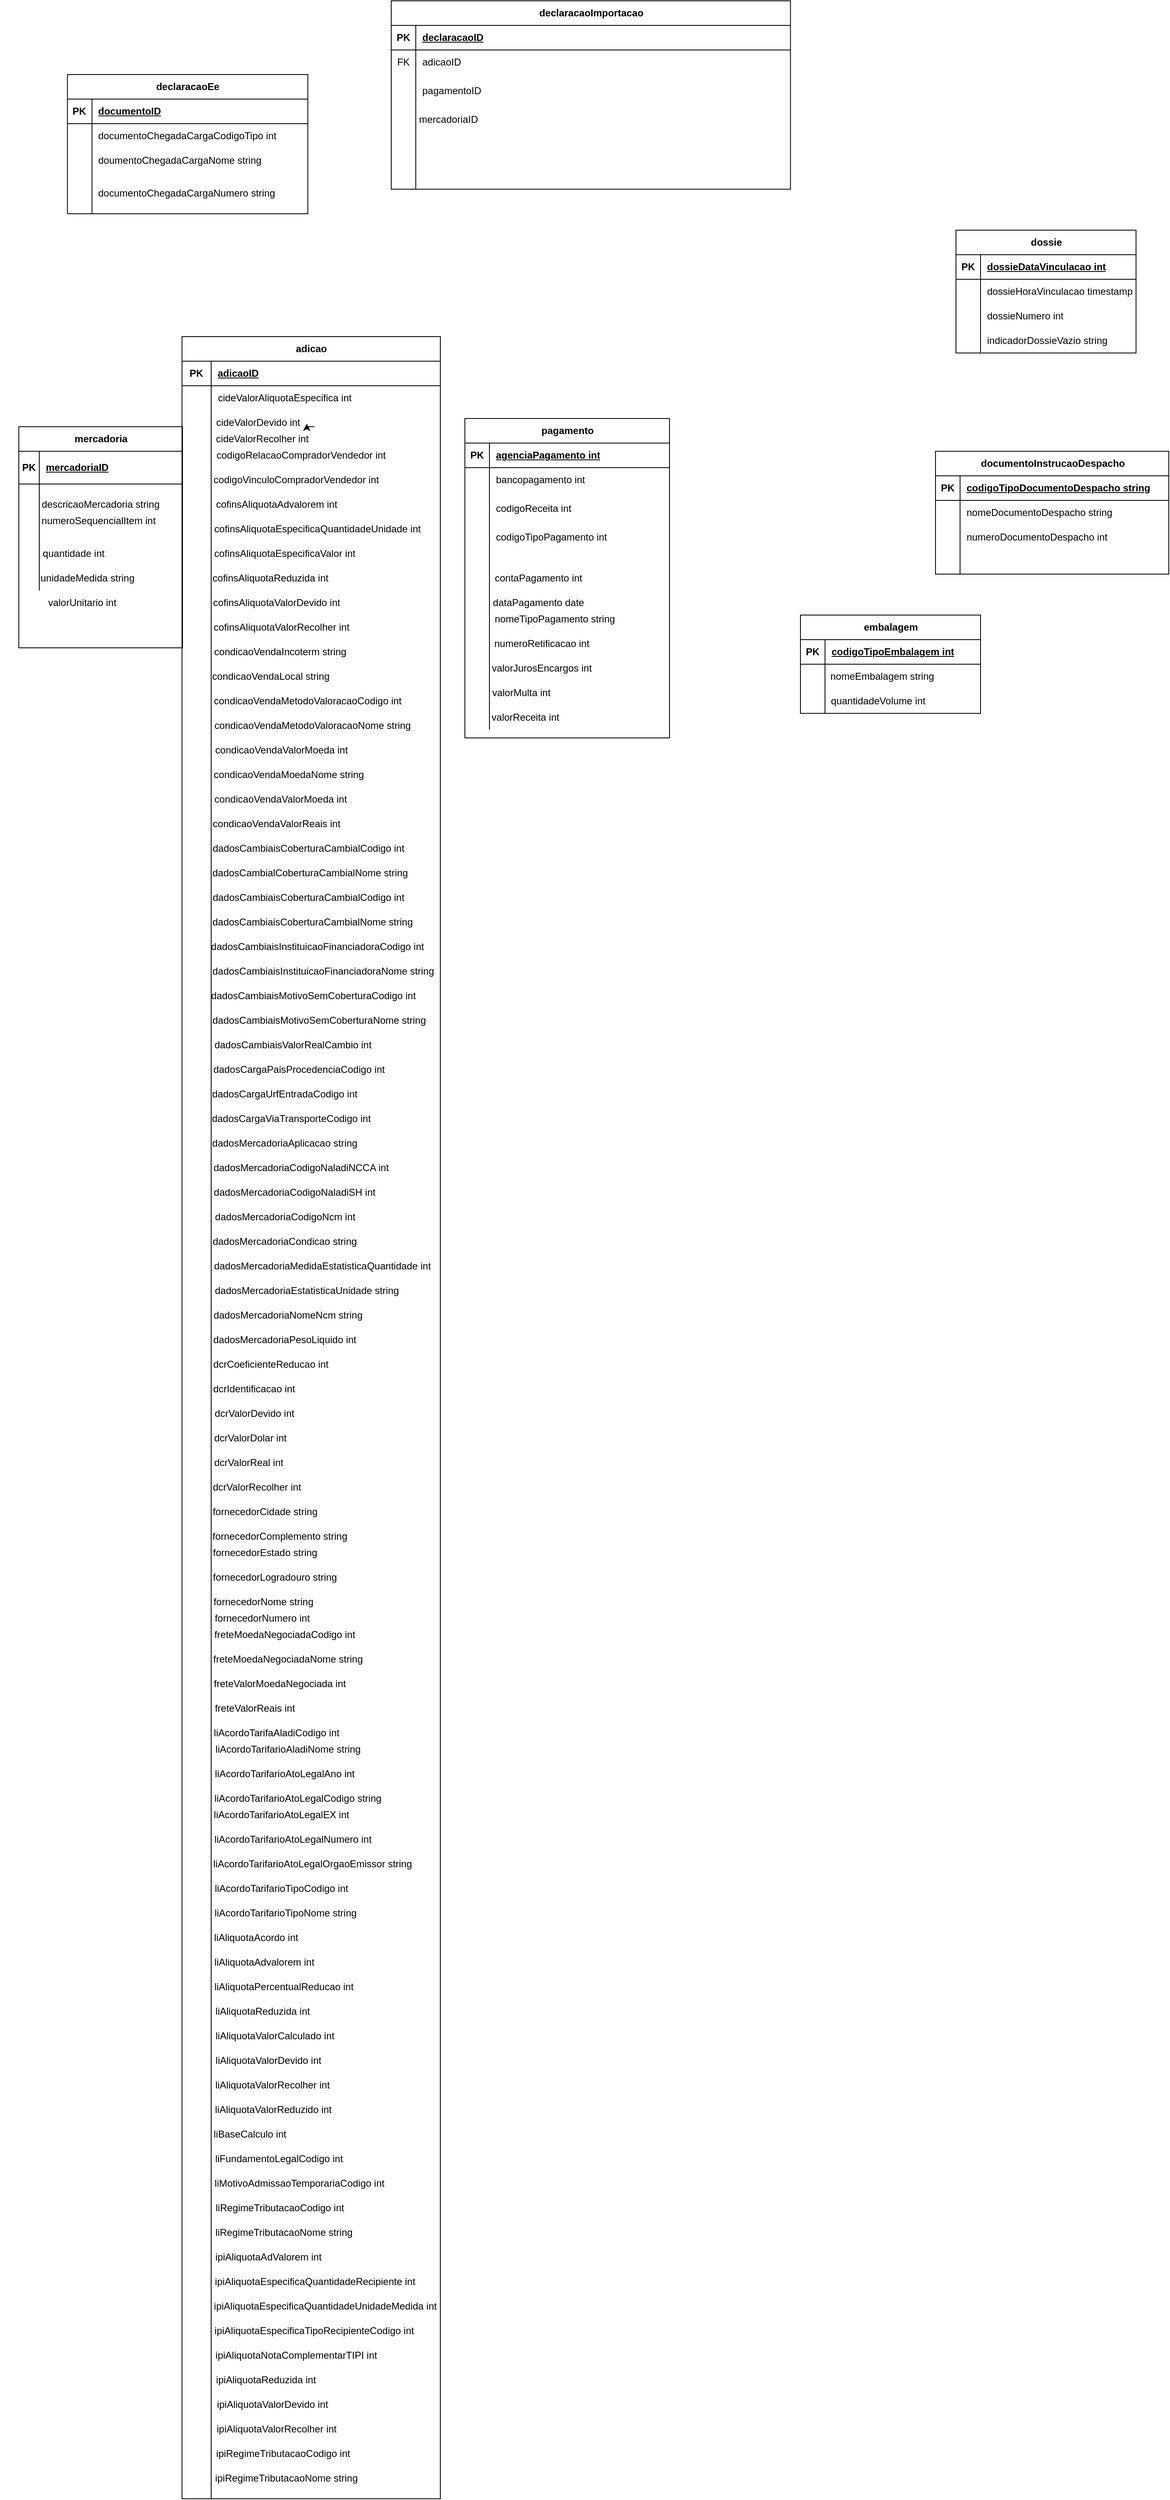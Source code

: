 <mxfile version="24.7.17">
  <diagram id="R2lEEEUBdFMjLlhIrx00" name="Page-1">
    <mxGraphModel dx="2238" dy="756" grid="1" gridSize="10" guides="1" tooltips="1" connect="1" arrows="1" fold="1" page="1" pageScale="1" pageWidth="850" pageHeight="1100" math="0" shadow="0" extFonts="Permanent Marker^https://fonts.googleapis.com/css?family=Permanent+Marker">
      <root>
        <mxCell id="0" />
        <mxCell id="1" parent="0" />
        <mxCell id="q46EPYSh3qJfM6tuBAru-1" value="mercadoria" style="shape=table;startSize=30;container=1;collapsible=1;childLayout=tableLayout;fixedRows=1;rowLines=0;fontStyle=1;align=center;resizeLast=1;html=1;" vertex="1" parent="1">
          <mxGeometry x="15" y="580" width="200" height="270" as="geometry" />
        </mxCell>
        <mxCell id="q46EPYSh3qJfM6tuBAru-2" value="" style="shape=tableRow;horizontal=0;startSize=0;swimlaneHead=0;swimlaneBody=0;fillColor=none;collapsible=0;dropTarget=0;points=[[0,0.5],[1,0.5]];portConstraint=eastwest;top=0;left=0;right=0;bottom=1;" vertex="1" parent="q46EPYSh3qJfM6tuBAru-1">
          <mxGeometry y="30" width="200" height="40" as="geometry" />
        </mxCell>
        <mxCell id="q46EPYSh3qJfM6tuBAru-3" value="PK" style="shape=partialRectangle;connectable=0;fillColor=none;top=0;left=0;bottom=0;right=0;fontStyle=1;overflow=hidden;whiteSpace=wrap;html=1;" vertex="1" parent="q46EPYSh3qJfM6tuBAru-2">
          <mxGeometry width="25" height="40" as="geometry">
            <mxRectangle width="25" height="40" as="alternateBounds" />
          </mxGeometry>
        </mxCell>
        <mxCell id="q46EPYSh3qJfM6tuBAru-4" value="mercadoriaID" style="shape=partialRectangle;connectable=0;fillColor=none;top=0;left=0;bottom=0;right=0;align=left;spacingLeft=6;fontStyle=5;overflow=hidden;whiteSpace=wrap;html=1;" vertex="1" parent="q46EPYSh3qJfM6tuBAru-2">
          <mxGeometry x="25" width="175" height="40" as="geometry">
            <mxRectangle width="175" height="40" as="alternateBounds" />
          </mxGeometry>
        </mxCell>
        <mxCell id="q46EPYSh3qJfM6tuBAru-5" value="" style="shape=tableRow;horizontal=0;startSize=0;swimlaneHead=0;swimlaneBody=0;fillColor=none;collapsible=0;dropTarget=0;points=[[0,0.5],[1,0.5]];portConstraint=eastwest;top=0;left=0;right=0;bottom=0;" vertex="1" parent="q46EPYSh3qJfM6tuBAru-1">
          <mxGeometry y="70" width="200" height="20" as="geometry" />
        </mxCell>
        <mxCell id="q46EPYSh3qJfM6tuBAru-6" value="" style="shape=partialRectangle;connectable=0;fillColor=none;top=0;left=0;bottom=0;right=0;editable=1;overflow=hidden;whiteSpace=wrap;html=1;" vertex="1" parent="q46EPYSh3qJfM6tuBAru-5">
          <mxGeometry width="25" height="20" as="geometry">
            <mxRectangle width="25" height="20" as="alternateBounds" />
          </mxGeometry>
        </mxCell>
        <mxCell id="q46EPYSh3qJfM6tuBAru-7" value="" style="shape=partialRectangle;connectable=0;fillColor=none;top=0;left=0;bottom=0;right=0;align=left;spacingLeft=6;overflow=hidden;whiteSpace=wrap;html=1;" vertex="1" parent="q46EPYSh3qJfM6tuBAru-5">
          <mxGeometry x="25" width="175" height="20" as="geometry">
            <mxRectangle width="175" height="20" as="alternateBounds" />
          </mxGeometry>
        </mxCell>
        <mxCell id="q46EPYSh3qJfM6tuBAru-8" value="" style="shape=tableRow;horizontal=0;startSize=0;swimlaneHead=0;swimlaneBody=0;fillColor=none;collapsible=0;dropTarget=0;points=[[0,0.5],[1,0.5]];portConstraint=eastwest;top=0;left=0;right=0;bottom=0;" vertex="1" parent="q46EPYSh3qJfM6tuBAru-1">
          <mxGeometry y="90" width="200" height="30" as="geometry" />
        </mxCell>
        <mxCell id="q46EPYSh3qJfM6tuBAru-9" value="" style="shape=partialRectangle;connectable=0;fillColor=none;top=0;left=0;bottom=0;right=0;editable=1;overflow=hidden;whiteSpace=wrap;html=1;" vertex="1" parent="q46EPYSh3qJfM6tuBAru-8">
          <mxGeometry width="25" height="30" as="geometry">
            <mxRectangle width="25" height="30" as="alternateBounds" />
          </mxGeometry>
        </mxCell>
        <mxCell id="q46EPYSh3qJfM6tuBAru-10" value="" style="shape=partialRectangle;connectable=0;fillColor=none;top=0;left=0;bottom=0;right=0;align=left;spacingLeft=6;overflow=hidden;whiteSpace=wrap;html=1;" vertex="1" parent="q46EPYSh3qJfM6tuBAru-8">
          <mxGeometry x="25" width="175" height="30" as="geometry">
            <mxRectangle width="175" height="30" as="alternateBounds" />
          </mxGeometry>
        </mxCell>
        <mxCell id="q46EPYSh3qJfM6tuBAru-11" value="" style="shape=tableRow;horizontal=0;startSize=0;swimlaneHead=0;swimlaneBody=0;fillColor=none;collapsible=0;dropTarget=0;points=[[0,0.5],[1,0.5]];portConstraint=eastwest;top=0;left=0;right=0;bottom=0;" vertex="1" parent="q46EPYSh3qJfM6tuBAru-1">
          <mxGeometry y="120" width="200" height="30" as="geometry" />
        </mxCell>
        <mxCell id="q46EPYSh3qJfM6tuBAru-12" value="" style="shape=partialRectangle;connectable=0;fillColor=none;top=0;left=0;bottom=0;right=0;editable=1;overflow=hidden;whiteSpace=wrap;html=1;" vertex="1" parent="q46EPYSh3qJfM6tuBAru-11">
          <mxGeometry width="25" height="30" as="geometry">
            <mxRectangle width="25" height="30" as="alternateBounds" />
          </mxGeometry>
        </mxCell>
        <mxCell id="q46EPYSh3qJfM6tuBAru-13" value="" style="shape=partialRectangle;connectable=0;fillColor=none;top=0;left=0;bottom=0;right=0;align=left;spacingLeft=6;overflow=hidden;whiteSpace=wrap;html=1;" vertex="1" parent="q46EPYSh3qJfM6tuBAru-11">
          <mxGeometry x="25" width="175" height="30" as="geometry">
            <mxRectangle width="175" height="30" as="alternateBounds" />
          </mxGeometry>
        </mxCell>
        <mxCell id="q46EPYSh3qJfM6tuBAru-40" value="adicao" style="shape=table;startSize=30;container=1;collapsible=1;childLayout=tableLayout;fixedRows=1;rowLines=0;fontStyle=1;align=center;resizeLast=1;html=1;" vertex="1" parent="1">
          <mxGeometry x="214.38" y="470" width="315.62" height="2640" as="geometry" />
        </mxCell>
        <mxCell id="q46EPYSh3qJfM6tuBAru-41" value="" style="shape=tableRow;horizontal=0;startSize=0;swimlaneHead=0;swimlaneBody=0;fillColor=none;collapsible=0;dropTarget=0;points=[[0,0.5],[1,0.5]];portConstraint=eastwest;top=0;left=0;right=0;bottom=1;" vertex="1" parent="q46EPYSh3qJfM6tuBAru-40">
          <mxGeometry y="30" width="315.62" height="30" as="geometry" />
        </mxCell>
        <mxCell id="q46EPYSh3qJfM6tuBAru-42" value="PK" style="shape=partialRectangle;connectable=0;fillColor=none;top=0;left=0;bottom=0;right=0;fontStyle=1;overflow=hidden;whiteSpace=wrap;html=1;" vertex="1" parent="q46EPYSh3qJfM6tuBAru-41">
          <mxGeometry width="35.62" height="30" as="geometry">
            <mxRectangle width="35.62" height="30" as="alternateBounds" />
          </mxGeometry>
        </mxCell>
        <mxCell id="q46EPYSh3qJfM6tuBAru-43" value="adicaoID" style="shape=partialRectangle;connectable=0;fillColor=none;top=0;left=0;bottom=0;right=0;align=left;spacingLeft=6;fontStyle=5;overflow=hidden;whiteSpace=wrap;html=1;" vertex="1" parent="q46EPYSh3qJfM6tuBAru-41">
          <mxGeometry x="35.62" width="280" height="30" as="geometry">
            <mxRectangle width="280" height="30" as="alternateBounds" />
          </mxGeometry>
        </mxCell>
        <mxCell id="q46EPYSh3qJfM6tuBAru-44" value="" style="shape=tableRow;horizontal=0;startSize=0;swimlaneHead=0;swimlaneBody=0;fillColor=none;collapsible=0;dropTarget=0;points=[[0,0.5],[1,0.5]];portConstraint=eastwest;top=0;left=0;right=0;bottom=0;" vertex="1" parent="q46EPYSh3qJfM6tuBAru-40">
          <mxGeometry y="60" width="315.62" height="730" as="geometry" />
        </mxCell>
        <mxCell id="q46EPYSh3qJfM6tuBAru-45" value="" style="shape=partialRectangle;connectable=0;fillColor=none;top=0;left=0;bottom=0;right=0;editable=1;overflow=hidden;whiteSpace=wrap;html=1;" vertex="1" parent="q46EPYSh3qJfM6tuBAru-44">
          <mxGeometry width="35.62" height="730" as="geometry">
            <mxRectangle width="35.62" height="730" as="alternateBounds" />
          </mxGeometry>
        </mxCell>
        <mxCell id="q46EPYSh3qJfM6tuBAru-46" value="" style="shape=partialRectangle;connectable=0;fillColor=none;top=0;left=0;bottom=0;right=0;align=left;spacingLeft=6;overflow=hidden;whiteSpace=wrap;html=1;" vertex="1" parent="q46EPYSh3qJfM6tuBAru-44">
          <mxGeometry x="35.62" width="280" height="730" as="geometry">
            <mxRectangle width="280" height="730" as="alternateBounds" />
          </mxGeometry>
        </mxCell>
        <mxCell id="q46EPYSh3qJfM6tuBAru-47" value="" style="shape=tableRow;horizontal=0;startSize=0;swimlaneHead=0;swimlaneBody=0;fillColor=none;collapsible=0;dropTarget=0;points=[[0,0.5],[1,0.5]];portConstraint=eastwest;top=0;left=0;right=0;bottom=0;" vertex="1" parent="q46EPYSh3qJfM6tuBAru-40">
          <mxGeometry y="790" width="315.62" height="790" as="geometry" />
        </mxCell>
        <mxCell id="q46EPYSh3qJfM6tuBAru-48" value="" style="shape=partialRectangle;connectable=0;fillColor=none;top=0;left=0;bottom=0;right=0;editable=1;overflow=hidden;whiteSpace=wrap;html=1;" vertex="1" parent="q46EPYSh3qJfM6tuBAru-47">
          <mxGeometry width="35.62" height="790" as="geometry">
            <mxRectangle width="35.62" height="790" as="alternateBounds" />
          </mxGeometry>
        </mxCell>
        <mxCell id="q46EPYSh3qJfM6tuBAru-49" value="&lt;span style=&quot;white-space: pre;&quot;&gt;&#x9;&lt;/span&gt;" style="shape=partialRectangle;connectable=0;fillColor=none;top=0;left=0;bottom=0;right=0;align=left;spacingLeft=6;overflow=hidden;whiteSpace=wrap;html=1;" vertex="1" parent="q46EPYSh3qJfM6tuBAru-47">
          <mxGeometry x="35.62" width="280" height="790" as="geometry">
            <mxRectangle width="280" height="790" as="alternateBounds" />
          </mxGeometry>
        </mxCell>
        <mxCell id="q46EPYSh3qJfM6tuBAru-50" value="" style="shape=tableRow;horizontal=0;startSize=0;swimlaneHead=0;swimlaneBody=0;fillColor=none;collapsible=0;dropTarget=0;points=[[0,0.5],[1,0.5]];portConstraint=eastwest;top=0;left=0;right=0;bottom=0;" vertex="1" parent="q46EPYSh3qJfM6tuBAru-40">
          <mxGeometry y="1580" width="315.62" height="1060" as="geometry" />
        </mxCell>
        <mxCell id="q46EPYSh3qJfM6tuBAru-51" value="" style="shape=partialRectangle;connectable=0;fillColor=none;top=0;left=0;bottom=0;right=0;editable=1;overflow=hidden;whiteSpace=wrap;html=1;" vertex="1" parent="q46EPYSh3qJfM6tuBAru-50">
          <mxGeometry width="35.62" height="1060" as="geometry">
            <mxRectangle width="35.62" height="1060" as="alternateBounds" />
          </mxGeometry>
        </mxCell>
        <mxCell id="q46EPYSh3qJfM6tuBAru-52" value="" style="shape=partialRectangle;connectable=0;fillColor=none;top=0;left=0;bottom=0;right=0;align=left;spacingLeft=6;overflow=hidden;whiteSpace=wrap;html=1;" vertex="1" parent="q46EPYSh3qJfM6tuBAru-50">
          <mxGeometry x="35.62" width="280" height="1060" as="geometry">
            <mxRectangle width="280" height="1060" as="alternateBounds" />
          </mxGeometry>
        </mxCell>
        <mxCell id="q46EPYSh3qJfM6tuBAru-53" value="documentoInstrucaoDespacho" style="shape=table;startSize=30;container=1;collapsible=1;childLayout=tableLayout;fixedRows=1;rowLines=0;fontStyle=1;align=center;resizeLast=1;html=1;" vertex="1" parent="1">
          <mxGeometry x="1135" y="610" width="285" height="150" as="geometry" />
        </mxCell>
        <mxCell id="q46EPYSh3qJfM6tuBAru-54" value="" style="shape=tableRow;horizontal=0;startSize=0;swimlaneHead=0;swimlaneBody=0;fillColor=none;collapsible=0;dropTarget=0;points=[[0,0.5],[1,0.5]];portConstraint=eastwest;top=0;left=0;right=0;bottom=1;" vertex="1" parent="q46EPYSh3qJfM6tuBAru-53">
          <mxGeometry y="30" width="285" height="30" as="geometry" />
        </mxCell>
        <mxCell id="q46EPYSh3qJfM6tuBAru-55" value="PK" style="shape=partialRectangle;connectable=0;fillColor=none;top=0;left=0;bottom=0;right=0;fontStyle=1;overflow=hidden;whiteSpace=wrap;html=1;" vertex="1" parent="q46EPYSh3qJfM6tuBAru-54">
          <mxGeometry width="30" height="30" as="geometry">
            <mxRectangle width="30" height="30" as="alternateBounds" />
          </mxGeometry>
        </mxCell>
        <mxCell id="q46EPYSh3qJfM6tuBAru-56" value="codigoTipoDocumentoDespacho string" style="shape=partialRectangle;connectable=0;fillColor=none;top=0;left=0;bottom=0;right=0;align=left;spacingLeft=6;fontStyle=5;overflow=hidden;whiteSpace=wrap;html=1;" vertex="1" parent="q46EPYSh3qJfM6tuBAru-54">
          <mxGeometry x="30" width="255" height="30" as="geometry">
            <mxRectangle width="255" height="30" as="alternateBounds" />
          </mxGeometry>
        </mxCell>
        <mxCell id="q46EPYSh3qJfM6tuBAru-57" value="" style="shape=tableRow;horizontal=0;startSize=0;swimlaneHead=0;swimlaneBody=0;fillColor=none;collapsible=0;dropTarget=0;points=[[0,0.5],[1,0.5]];portConstraint=eastwest;top=0;left=0;right=0;bottom=0;" vertex="1" parent="q46EPYSh3qJfM6tuBAru-53">
          <mxGeometry y="60" width="285" height="30" as="geometry" />
        </mxCell>
        <mxCell id="q46EPYSh3qJfM6tuBAru-58" value="" style="shape=partialRectangle;connectable=0;fillColor=none;top=0;left=0;bottom=0;right=0;editable=1;overflow=hidden;whiteSpace=wrap;html=1;" vertex="1" parent="q46EPYSh3qJfM6tuBAru-57">
          <mxGeometry width="30" height="30" as="geometry">
            <mxRectangle width="30" height="30" as="alternateBounds" />
          </mxGeometry>
        </mxCell>
        <mxCell id="q46EPYSh3qJfM6tuBAru-59" value="nomeDocumentoDespacho string" style="shape=partialRectangle;connectable=0;fillColor=none;top=0;left=0;bottom=0;right=0;align=left;spacingLeft=6;overflow=hidden;whiteSpace=wrap;html=1;" vertex="1" parent="q46EPYSh3qJfM6tuBAru-57">
          <mxGeometry x="30" width="255" height="30" as="geometry">
            <mxRectangle width="255" height="30" as="alternateBounds" />
          </mxGeometry>
        </mxCell>
        <mxCell id="q46EPYSh3qJfM6tuBAru-60" value="" style="shape=tableRow;horizontal=0;startSize=0;swimlaneHead=0;swimlaneBody=0;fillColor=none;collapsible=0;dropTarget=0;points=[[0,0.5],[1,0.5]];portConstraint=eastwest;top=0;left=0;right=0;bottom=0;" vertex="1" parent="q46EPYSh3qJfM6tuBAru-53">
          <mxGeometry y="90" width="285" height="30" as="geometry" />
        </mxCell>
        <mxCell id="q46EPYSh3qJfM6tuBAru-61" value="" style="shape=partialRectangle;connectable=0;fillColor=none;top=0;left=0;bottom=0;right=0;editable=1;overflow=hidden;whiteSpace=wrap;html=1;" vertex="1" parent="q46EPYSh3qJfM6tuBAru-60">
          <mxGeometry width="30" height="30" as="geometry">
            <mxRectangle width="30" height="30" as="alternateBounds" />
          </mxGeometry>
        </mxCell>
        <mxCell id="q46EPYSh3qJfM6tuBAru-62" value="numeroDocumentoDespacho int" style="shape=partialRectangle;connectable=0;fillColor=none;top=0;left=0;bottom=0;right=0;align=left;spacingLeft=6;overflow=hidden;whiteSpace=wrap;html=1;" vertex="1" parent="q46EPYSh3qJfM6tuBAru-60">
          <mxGeometry x="30" width="255" height="30" as="geometry">
            <mxRectangle width="255" height="30" as="alternateBounds" />
          </mxGeometry>
        </mxCell>
        <mxCell id="q46EPYSh3qJfM6tuBAru-63" value="" style="shape=tableRow;horizontal=0;startSize=0;swimlaneHead=0;swimlaneBody=0;fillColor=none;collapsible=0;dropTarget=0;points=[[0,0.5],[1,0.5]];portConstraint=eastwest;top=0;left=0;right=0;bottom=0;" vertex="1" parent="q46EPYSh3qJfM6tuBAru-53">
          <mxGeometry y="120" width="285" height="30" as="geometry" />
        </mxCell>
        <mxCell id="q46EPYSh3qJfM6tuBAru-64" value="" style="shape=partialRectangle;connectable=0;fillColor=none;top=0;left=0;bottom=0;right=0;editable=1;overflow=hidden;whiteSpace=wrap;html=1;" vertex="1" parent="q46EPYSh3qJfM6tuBAru-63">
          <mxGeometry width="30" height="30" as="geometry">
            <mxRectangle width="30" height="30" as="alternateBounds" />
          </mxGeometry>
        </mxCell>
        <mxCell id="q46EPYSh3qJfM6tuBAru-65" value="" style="shape=partialRectangle;connectable=0;fillColor=none;top=0;left=0;bottom=0;right=0;align=left;spacingLeft=6;overflow=hidden;whiteSpace=wrap;html=1;" vertex="1" parent="q46EPYSh3qJfM6tuBAru-63">
          <mxGeometry x="30" width="255" height="30" as="geometry">
            <mxRectangle width="255" height="30" as="alternateBounds" />
          </mxGeometry>
        </mxCell>
        <mxCell id="q46EPYSh3qJfM6tuBAru-66" value="pagamento" style="shape=table;startSize=30;container=1;collapsible=1;childLayout=tableLayout;fixedRows=1;rowLines=0;fontStyle=1;align=center;resizeLast=1;html=1;" vertex="1" parent="1">
          <mxGeometry x="560" y="570" width="250" height="390" as="geometry" />
        </mxCell>
        <mxCell id="q46EPYSh3qJfM6tuBAru-67" value="" style="shape=tableRow;horizontal=0;startSize=0;swimlaneHead=0;swimlaneBody=0;fillColor=none;collapsible=0;dropTarget=0;points=[[0,0.5],[1,0.5]];portConstraint=eastwest;top=0;left=0;right=0;bottom=1;" vertex="1" parent="q46EPYSh3qJfM6tuBAru-66">
          <mxGeometry y="30" width="250" height="30" as="geometry" />
        </mxCell>
        <mxCell id="q46EPYSh3qJfM6tuBAru-68" value="PK" style="shape=partialRectangle;connectable=0;fillColor=none;top=0;left=0;bottom=0;right=0;fontStyle=1;overflow=hidden;whiteSpace=wrap;html=1;" vertex="1" parent="q46EPYSh3qJfM6tuBAru-67">
          <mxGeometry width="30" height="30" as="geometry">
            <mxRectangle width="30" height="30" as="alternateBounds" />
          </mxGeometry>
        </mxCell>
        <mxCell id="q46EPYSh3qJfM6tuBAru-69" value="agenciaPagamento int" style="shape=partialRectangle;connectable=0;fillColor=none;top=0;left=0;bottom=0;right=0;align=left;spacingLeft=6;fontStyle=5;overflow=hidden;whiteSpace=wrap;html=1;" vertex="1" parent="q46EPYSh3qJfM6tuBAru-67">
          <mxGeometry x="30" width="220" height="30" as="geometry">
            <mxRectangle width="220" height="30" as="alternateBounds" />
          </mxGeometry>
        </mxCell>
        <mxCell id="q46EPYSh3qJfM6tuBAru-70" value="" style="shape=tableRow;horizontal=0;startSize=0;swimlaneHead=0;swimlaneBody=0;fillColor=none;collapsible=0;dropTarget=0;points=[[0,0.5],[1,0.5]];portConstraint=eastwest;top=0;left=0;right=0;bottom=0;" vertex="1" parent="q46EPYSh3qJfM6tuBAru-66">
          <mxGeometry y="60" width="250" height="30" as="geometry" />
        </mxCell>
        <mxCell id="q46EPYSh3qJfM6tuBAru-71" value="" style="shape=partialRectangle;connectable=0;fillColor=none;top=0;left=0;bottom=0;right=0;editable=1;overflow=hidden;whiteSpace=wrap;html=1;" vertex="1" parent="q46EPYSh3qJfM6tuBAru-70">
          <mxGeometry width="30" height="30" as="geometry">
            <mxRectangle width="30" height="30" as="alternateBounds" />
          </mxGeometry>
        </mxCell>
        <mxCell id="q46EPYSh3qJfM6tuBAru-72" value="bancopagamento int" style="shape=partialRectangle;connectable=0;fillColor=none;top=0;left=0;bottom=0;right=0;align=left;spacingLeft=6;overflow=hidden;whiteSpace=wrap;html=1;" vertex="1" parent="q46EPYSh3qJfM6tuBAru-70">
          <mxGeometry x="30" width="220" height="30" as="geometry">
            <mxRectangle width="220" height="30" as="alternateBounds" />
          </mxGeometry>
        </mxCell>
        <mxCell id="q46EPYSh3qJfM6tuBAru-73" value="" style="shape=tableRow;horizontal=0;startSize=0;swimlaneHead=0;swimlaneBody=0;fillColor=none;collapsible=0;dropTarget=0;points=[[0,0.5],[1,0.5]];portConstraint=eastwest;top=0;left=0;right=0;bottom=0;" vertex="1" parent="q46EPYSh3qJfM6tuBAru-66">
          <mxGeometry y="90" width="250" height="40" as="geometry" />
        </mxCell>
        <mxCell id="q46EPYSh3qJfM6tuBAru-74" value="" style="shape=partialRectangle;connectable=0;fillColor=none;top=0;left=0;bottom=0;right=0;editable=1;overflow=hidden;whiteSpace=wrap;html=1;" vertex="1" parent="q46EPYSh3qJfM6tuBAru-73">
          <mxGeometry width="30" height="40" as="geometry">
            <mxRectangle width="30" height="40" as="alternateBounds" />
          </mxGeometry>
        </mxCell>
        <mxCell id="q46EPYSh3qJfM6tuBAru-75" value="codigoReceita int" style="shape=partialRectangle;connectable=0;fillColor=none;top=0;left=0;bottom=0;right=0;align=left;spacingLeft=6;overflow=hidden;whiteSpace=wrap;html=1;" vertex="1" parent="q46EPYSh3qJfM6tuBAru-73">
          <mxGeometry x="30" width="220" height="40" as="geometry">
            <mxRectangle width="220" height="40" as="alternateBounds" />
          </mxGeometry>
        </mxCell>
        <mxCell id="q46EPYSh3qJfM6tuBAru-76" value="" style="shape=tableRow;horizontal=0;startSize=0;swimlaneHead=0;swimlaneBody=0;fillColor=none;collapsible=0;dropTarget=0;points=[[0,0.5],[1,0.5]];portConstraint=eastwest;top=0;left=0;right=0;bottom=0;" vertex="1" parent="q46EPYSh3qJfM6tuBAru-66">
          <mxGeometry y="130" width="250" height="30" as="geometry" />
        </mxCell>
        <mxCell id="q46EPYSh3qJfM6tuBAru-77" value="" style="shape=partialRectangle;connectable=0;fillColor=none;top=0;left=0;bottom=0;right=0;editable=1;overflow=hidden;whiteSpace=wrap;html=1;" vertex="1" parent="q46EPYSh3qJfM6tuBAru-76">
          <mxGeometry width="30" height="30" as="geometry">
            <mxRectangle width="30" height="30" as="alternateBounds" />
          </mxGeometry>
        </mxCell>
        <mxCell id="q46EPYSh3qJfM6tuBAru-78" value="codigoTipoPagamento int" style="shape=partialRectangle;connectable=0;fillColor=none;top=0;left=0;bottom=0;right=0;align=left;spacingLeft=6;overflow=hidden;whiteSpace=wrap;html=1;" vertex="1" parent="q46EPYSh3qJfM6tuBAru-76">
          <mxGeometry x="30" width="220" height="30" as="geometry">
            <mxRectangle width="220" height="30" as="alternateBounds" />
          </mxGeometry>
        </mxCell>
        <mxCell id="q46EPYSh3qJfM6tuBAru-105" value="declaracaoImportacao" style="shape=table;startSize=30;container=1;collapsible=1;childLayout=tableLayout;fixedRows=1;rowLines=0;fontStyle=1;align=center;resizeLast=1;html=1;" vertex="1" parent="1">
          <mxGeometry x="470" y="60" width="487.81" height="230" as="geometry" />
        </mxCell>
        <mxCell id="q46EPYSh3qJfM6tuBAru-106" value="" style="shape=tableRow;horizontal=0;startSize=0;swimlaneHead=0;swimlaneBody=0;fillColor=none;collapsible=0;dropTarget=0;points=[[0,0.5],[1,0.5]];portConstraint=eastwest;top=0;left=0;right=0;bottom=1;" vertex="1" parent="q46EPYSh3qJfM6tuBAru-105">
          <mxGeometry y="30" width="487.81" height="30" as="geometry" />
        </mxCell>
        <mxCell id="q46EPYSh3qJfM6tuBAru-107" value="PK" style="shape=partialRectangle;connectable=0;fillColor=none;top=0;left=0;bottom=0;right=0;fontStyle=1;overflow=hidden;whiteSpace=wrap;html=1;" vertex="1" parent="q46EPYSh3qJfM6tuBAru-106">
          <mxGeometry width="30" height="30" as="geometry">
            <mxRectangle width="30" height="30" as="alternateBounds" />
          </mxGeometry>
        </mxCell>
        <mxCell id="q46EPYSh3qJfM6tuBAru-108" value="declaracaoID" style="shape=partialRectangle;connectable=0;fillColor=none;top=0;left=0;bottom=0;right=0;align=left;spacingLeft=6;fontStyle=5;overflow=hidden;whiteSpace=wrap;html=1;" vertex="1" parent="q46EPYSh3qJfM6tuBAru-106">
          <mxGeometry x="30" width="457.81" height="30" as="geometry">
            <mxRectangle width="457.81" height="30" as="alternateBounds" />
          </mxGeometry>
        </mxCell>
        <mxCell id="q46EPYSh3qJfM6tuBAru-109" value="" style="shape=tableRow;horizontal=0;startSize=0;swimlaneHead=0;swimlaneBody=0;fillColor=none;collapsible=0;dropTarget=0;points=[[0,0.5],[1,0.5]];portConstraint=eastwest;top=0;left=0;right=0;bottom=0;" vertex="1" parent="q46EPYSh3qJfM6tuBAru-105">
          <mxGeometry y="60" width="487.81" height="30" as="geometry" />
        </mxCell>
        <mxCell id="q46EPYSh3qJfM6tuBAru-110" value="FK" style="shape=partialRectangle;connectable=0;fillColor=none;top=0;left=0;bottom=0;right=0;editable=1;overflow=hidden;whiteSpace=wrap;html=1;" vertex="1" parent="q46EPYSh3qJfM6tuBAru-109">
          <mxGeometry width="30" height="30" as="geometry">
            <mxRectangle width="30" height="30" as="alternateBounds" />
          </mxGeometry>
        </mxCell>
        <mxCell id="q46EPYSh3qJfM6tuBAru-111" value="adicaoID" style="shape=partialRectangle;connectable=0;fillColor=none;top=0;left=0;bottom=0;right=0;align=left;spacingLeft=6;overflow=hidden;whiteSpace=wrap;html=1;" vertex="1" parent="q46EPYSh3qJfM6tuBAru-109">
          <mxGeometry x="30" width="457.81" height="30" as="geometry">
            <mxRectangle width="457.81" height="30" as="alternateBounds" />
          </mxGeometry>
        </mxCell>
        <mxCell id="q46EPYSh3qJfM6tuBAru-112" value="" style="shape=tableRow;horizontal=0;startSize=0;swimlaneHead=0;swimlaneBody=0;fillColor=none;collapsible=0;dropTarget=0;points=[[0,0.5],[1,0.5]];portConstraint=eastwest;top=0;left=0;right=0;bottom=0;" vertex="1" parent="q46EPYSh3qJfM6tuBAru-105">
          <mxGeometry y="90" width="487.81" height="40" as="geometry" />
        </mxCell>
        <mxCell id="q46EPYSh3qJfM6tuBAru-113" value="" style="shape=partialRectangle;connectable=0;fillColor=none;top=0;left=0;bottom=0;right=0;editable=1;overflow=hidden;whiteSpace=wrap;html=1;" vertex="1" parent="q46EPYSh3qJfM6tuBAru-112">
          <mxGeometry width="30" height="40" as="geometry">
            <mxRectangle width="30" height="40" as="alternateBounds" />
          </mxGeometry>
        </mxCell>
        <mxCell id="q46EPYSh3qJfM6tuBAru-114" value="pagamentoID" style="shape=partialRectangle;connectable=0;fillColor=none;top=0;left=0;bottom=0;right=0;align=left;spacingLeft=6;overflow=hidden;whiteSpace=wrap;html=1;" vertex="1" parent="q46EPYSh3qJfM6tuBAru-112">
          <mxGeometry x="30" width="457.81" height="40" as="geometry">
            <mxRectangle width="457.81" height="40" as="alternateBounds" />
          </mxGeometry>
        </mxCell>
        <mxCell id="q46EPYSh3qJfM6tuBAru-115" value="" style="shape=tableRow;horizontal=0;startSize=0;swimlaneHead=0;swimlaneBody=0;fillColor=none;collapsible=0;dropTarget=0;points=[[0,0.5],[1,0.5]];portConstraint=eastwest;top=0;left=0;right=0;bottom=0;" vertex="1" parent="q46EPYSh3qJfM6tuBAru-105">
          <mxGeometry y="130" width="487.81" height="100" as="geometry" />
        </mxCell>
        <mxCell id="q46EPYSh3qJfM6tuBAru-116" value="" style="shape=partialRectangle;connectable=0;fillColor=none;top=0;left=0;bottom=0;right=0;editable=1;overflow=hidden;whiteSpace=wrap;html=1;" vertex="1" parent="q46EPYSh3qJfM6tuBAru-115">
          <mxGeometry width="30" height="100" as="geometry">
            <mxRectangle width="30" height="100" as="alternateBounds" />
          </mxGeometry>
        </mxCell>
        <mxCell id="q46EPYSh3qJfM6tuBAru-117" value="" style="shape=partialRectangle;connectable=0;fillColor=none;top=0;left=0;bottom=0;right=0;align=left;spacingLeft=6;overflow=hidden;whiteSpace=wrap;html=1;" vertex="1" parent="q46EPYSh3qJfM6tuBAru-115">
          <mxGeometry x="30" width="457.81" height="100" as="geometry">
            <mxRectangle width="457.81" height="100" as="alternateBounds" />
          </mxGeometry>
        </mxCell>
        <mxCell id="q46EPYSh3qJfM6tuBAru-122" value="dossie" style="shape=table;startSize=30;container=1;collapsible=1;childLayout=tableLayout;fixedRows=1;rowLines=0;fontStyle=1;align=center;resizeLast=1;html=1;" vertex="1" parent="1">
          <mxGeometry x="1160" y="340" width="220" height="150" as="geometry" />
        </mxCell>
        <mxCell id="q46EPYSh3qJfM6tuBAru-123" value="" style="shape=tableRow;horizontal=0;startSize=0;swimlaneHead=0;swimlaneBody=0;fillColor=none;collapsible=0;dropTarget=0;points=[[0,0.5],[1,0.5]];portConstraint=eastwest;top=0;left=0;right=0;bottom=1;" vertex="1" parent="q46EPYSh3qJfM6tuBAru-122">
          <mxGeometry y="30" width="220" height="30" as="geometry" />
        </mxCell>
        <mxCell id="q46EPYSh3qJfM6tuBAru-124" value="PK" style="shape=partialRectangle;connectable=0;fillColor=none;top=0;left=0;bottom=0;right=0;fontStyle=1;overflow=hidden;whiteSpace=wrap;html=1;" vertex="1" parent="q46EPYSh3qJfM6tuBAru-123">
          <mxGeometry width="30" height="30" as="geometry">
            <mxRectangle width="30" height="30" as="alternateBounds" />
          </mxGeometry>
        </mxCell>
        <mxCell id="q46EPYSh3qJfM6tuBAru-125" value="dossieDataVinculacao int" style="shape=partialRectangle;connectable=0;fillColor=none;top=0;left=0;bottom=0;right=0;align=left;spacingLeft=6;fontStyle=5;overflow=hidden;whiteSpace=wrap;html=1;" vertex="1" parent="q46EPYSh3qJfM6tuBAru-123">
          <mxGeometry x="30" width="190" height="30" as="geometry">
            <mxRectangle width="190" height="30" as="alternateBounds" />
          </mxGeometry>
        </mxCell>
        <mxCell id="q46EPYSh3qJfM6tuBAru-126" value="" style="shape=tableRow;horizontal=0;startSize=0;swimlaneHead=0;swimlaneBody=0;fillColor=none;collapsible=0;dropTarget=0;points=[[0,0.5],[1,0.5]];portConstraint=eastwest;top=0;left=0;right=0;bottom=0;" vertex="1" parent="q46EPYSh3qJfM6tuBAru-122">
          <mxGeometry y="60" width="220" height="30" as="geometry" />
        </mxCell>
        <mxCell id="q46EPYSh3qJfM6tuBAru-127" value="" style="shape=partialRectangle;connectable=0;fillColor=none;top=0;left=0;bottom=0;right=0;editable=1;overflow=hidden;whiteSpace=wrap;html=1;" vertex="1" parent="q46EPYSh3qJfM6tuBAru-126">
          <mxGeometry width="30" height="30" as="geometry">
            <mxRectangle width="30" height="30" as="alternateBounds" />
          </mxGeometry>
        </mxCell>
        <mxCell id="q46EPYSh3qJfM6tuBAru-128" value="dossieHoraVinculacao timestamp" style="shape=partialRectangle;connectable=0;fillColor=none;top=0;left=0;bottom=0;right=0;align=left;spacingLeft=6;overflow=hidden;whiteSpace=wrap;html=1;" vertex="1" parent="q46EPYSh3qJfM6tuBAru-126">
          <mxGeometry x="30" width="190" height="30" as="geometry">
            <mxRectangle width="190" height="30" as="alternateBounds" />
          </mxGeometry>
        </mxCell>
        <mxCell id="q46EPYSh3qJfM6tuBAru-129" value="" style="shape=tableRow;horizontal=0;startSize=0;swimlaneHead=0;swimlaneBody=0;fillColor=none;collapsible=0;dropTarget=0;points=[[0,0.5],[1,0.5]];portConstraint=eastwest;top=0;left=0;right=0;bottom=0;" vertex="1" parent="q46EPYSh3qJfM6tuBAru-122">
          <mxGeometry y="90" width="220" height="30" as="geometry" />
        </mxCell>
        <mxCell id="q46EPYSh3qJfM6tuBAru-130" value="" style="shape=partialRectangle;connectable=0;fillColor=none;top=0;left=0;bottom=0;right=0;editable=1;overflow=hidden;whiteSpace=wrap;html=1;" vertex="1" parent="q46EPYSh3qJfM6tuBAru-129">
          <mxGeometry width="30" height="30" as="geometry">
            <mxRectangle width="30" height="30" as="alternateBounds" />
          </mxGeometry>
        </mxCell>
        <mxCell id="q46EPYSh3qJfM6tuBAru-131" value="dossieNumero int" style="shape=partialRectangle;connectable=0;fillColor=none;top=0;left=0;bottom=0;right=0;align=left;spacingLeft=6;overflow=hidden;whiteSpace=wrap;html=1;" vertex="1" parent="q46EPYSh3qJfM6tuBAru-129">
          <mxGeometry x="30" width="190" height="30" as="geometry">
            <mxRectangle width="190" height="30" as="alternateBounds" />
          </mxGeometry>
        </mxCell>
        <mxCell id="q46EPYSh3qJfM6tuBAru-132" value="" style="shape=tableRow;horizontal=0;startSize=0;swimlaneHead=0;swimlaneBody=0;fillColor=none;collapsible=0;dropTarget=0;points=[[0,0.5],[1,0.5]];portConstraint=eastwest;top=0;left=0;right=0;bottom=0;" vertex="1" parent="q46EPYSh3qJfM6tuBAru-122">
          <mxGeometry y="120" width="220" height="30" as="geometry" />
        </mxCell>
        <mxCell id="q46EPYSh3qJfM6tuBAru-133" value="" style="shape=partialRectangle;connectable=0;fillColor=none;top=0;left=0;bottom=0;right=0;editable=1;overflow=hidden;whiteSpace=wrap;html=1;" vertex="1" parent="q46EPYSh3qJfM6tuBAru-132">
          <mxGeometry width="30" height="30" as="geometry">
            <mxRectangle width="30" height="30" as="alternateBounds" />
          </mxGeometry>
        </mxCell>
        <mxCell id="q46EPYSh3qJfM6tuBAru-134" value="indicadorDossieVazio string" style="shape=partialRectangle;connectable=0;fillColor=none;top=0;left=0;bottom=0;right=0;align=left;spacingLeft=6;overflow=hidden;whiteSpace=wrap;html=1;" vertex="1" parent="q46EPYSh3qJfM6tuBAru-132">
          <mxGeometry x="30" width="190" height="30" as="geometry">
            <mxRectangle width="190" height="30" as="alternateBounds" />
          </mxGeometry>
        </mxCell>
        <mxCell id="q46EPYSh3qJfM6tuBAru-136" value="" style="endArrow=none;html=1;rounded=0;" edge="1" parent="1">
          <mxGeometry width="50" height="50" relative="1" as="geometry">
            <mxPoint x="40" y="640" as="sourcePoint" />
            <mxPoint x="40" y="780" as="targetPoint" />
          </mxGeometry>
        </mxCell>
        <mxCell id="q46EPYSh3qJfM6tuBAru-138" value="valorUnitario int" style="text;html=1;align=center;verticalAlign=middle;whiteSpace=wrap;rounded=0;" vertex="1" parent="1">
          <mxGeometry x="15" y="780" width="155" height="30" as="geometry" />
        </mxCell>
        <mxCell id="q46EPYSh3qJfM6tuBAru-144" value="" style="endArrow=none;html=1;rounded=0;" edge="1" parent="1">
          <mxGeometry width="50" height="50" relative="1" as="geometry">
            <mxPoint x="590" y="950" as="sourcePoint" />
            <mxPoint x="590" y="720" as="targetPoint" />
          </mxGeometry>
        </mxCell>
        <mxCell id="q46EPYSh3qJfM6tuBAru-145" value="contaPagamento int" style="text;html=1;align=center;verticalAlign=middle;whiteSpace=wrap;rounded=0;" vertex="1" parent="1">
          <mxGeometry x="550" y="750" width="200" height="30" as="geometry" />
        </mxCell>
        <mxCell id="q46EPYSh3qJfM6tuBAru-148" value="dataPagamento date" style="text;html=1;align=center;verticalAlign=middle;whiteSpace=wrap;rounded=0;" vertex="1" parent="1">
          <mxGeometry x="580" y="780" width="140" height="30" as="geometry" />
        </mxCell>
        <mxCell id="q46EPYSh3qJfM6tuBAru-151" value="nomeTipoPagamento string" style="text;html=1;align=center;verticalAlign=middle;whiteSpace=wrap;rounded=0;" vertex="1" parent="1">
          <mxGeometry x="570" y="800" width="200" height="30" as="geometry" />
        </mxCell>
        <mxCell id="q46EPYSh3qJfM6tuBAru-152" value="numeroRetificacao int" style="text;html=1;align=center;verticalAlign=middle;whiteSpace=wrap;rounded=0;" vertex="1" parent="1">
          <mxGeometry x="569.37" y="830" width="170" height="30" as="geometry" />
        </mxCell>
        <mxCell id="q46EPYSh3qJfM6tuBAru-154" value="valorJurosEncargos int" style="text;html=1;align=center;verticalAlign=middle;whiteSpace=wrap;rounded=0;" vertex="1" parent="1">
          <mxGeometry x="579.37" y="860" width="150" height="30" as="geometry" />
        </mxCell>
        <mxCell id="q46EPYSh3qJfM6tuBAru-155" value="valorMulta int" style="text;html=1;align=center;verticalAlign=middle;whiteSpace=wrap;rounded=0;" vertex="1" parent="1">
          <mxGeometry x="553.75" y="890" width="150" height="30" as="geometry" />
        </mxCell>
        <mxCell id="q46EPYSh3qJfM6tuBAru-158" value="valorReceita int" style="text;html=1;align=center;verticalAlign=middle;whiteSpace=wrap;rounded=0;" vertex="1" parent="1">
          <mxGeometry x="563.75" y="920" width="140" height="30" as="geometry" />
        </mxCell>
        <mxCell id="q46EPYSh3qJfM6tuBAru-160" value="descricaoMercadoria string" style="text;html=1;align=center;verticalAlign=middle;whiteSpace=wrap;rounded=0;" vertex="1" parent="1">
          <mxGeometry x="25" y="660" width="180" height="30" as="geometry" />
        </mxCell>
        <mxCell id="q46EPYSh3qJfM6tuBAru-161" value="numeroSequencialItem int" style="text;html=1;align=center;verticalAlign=middle;whiteSpace=wrap;rounded=0;" vertex="1" parent="1">
          <mxGeometry x="20" y="680" width="185" height="30" as="geometry" />
        </mxCell>
        <mxCell id="q46EPYSh3qJfM6tuBAru-162" value="quantidade int" style="text;html=1;align=center;verticalAlign=middle;whiteSpace=wrap;rounded=0;" vertex="1" parent="1">
          <mxGeometry x="-7.5" y="720" width="177.5" height="30" as="geometry" />
        </mxCell>
        <mxCell id="q46EPYSh3qJfM6tuBAru-164" value="unidadeMedida string" style="text;html=1;align=center;verticalAlign=middle;whiteSpace=wrap;rounded=0;" vertex="1" parent="1">
          <mxGeometry x="14.37" y="750" width="170" height="30" as="geometry" />
        </mxCell>
        <mxCell id="q46EPYSh3qJfM6tuBAru-170" value="cideValorAliquotaEspecifica int" style="text;html=1;align=center;verticalAlign=middle;whiteSpace=wrap;rounded=0;" vertex="1" parent="1">
          <mxGeometry x="230" y="530" width="220" height="30" as="geometry" />
        </mxCell>
        <mxCell id="q46EPYSh3qJfM6tuBAru-171" value="cideValorDevido int" style="text;html=1;align=center;verticalAlign=middle;whiteSpace=wrap;rounded=0;" vertex="1" parent="1">
          <mxGeometry x="190" y="560" width="235" height="30" as="geometry" />
        </mxCell>
        <mxCell id="q46EPYSh3qJfM6tuBAru-172" value="cideValorRecolher int" style="text;html=1;align=center;verticalAlign=middle;whiteSpace=wrap;rounded=0;" vertex="1" parent="1">
          <mxGeometry x="185" y="580" width="255" height="30" as="geometry" />
        </mxCell>
        <mxCell id="q46EPYSh3qJfM6tuBAru-173" style="edgeStyle=orthogonalEdgeStyle;rounded=0;orthogonalLoop=1;jettySize=auto;html=1;exitX=0.75;exitY=0;exitDx=0;exitDy=0;entryX=0.713;entryY=-0.127;entryDx=0;entryDy=0;entryPerimeter=0;" edge="1" parent="1" source="q46EPYSh3qJfM6tuBAru-172" target="q46EPYSh3qJfM6tuBAru-172">
          <mxGeometry relative="1" as="geometry" />
        </mxCell>
        <mxCell id="q46EPYSh3qJfM6tuBAru-174" value="codigoRelacaoCompradorVendedor int" style="text;html=1;align=center;verticalAlign=middle;whiteSpace=wrap;rounded=0;" vertex="1" parent="1">
          <mxGeometry x="236.25" y="600" width="247.5" height="30" as="geometry" />
        </mxCell>
        <mxCell id="q46EPYSh3qJfM6tuBAru-175" value="codigoVinculoCompradorVendedor int" style="text;html=1;align=center;verticalAlign=middle;whiteSpace=wrap;rounded=0;" vertex="1" parent="1">
          <mxGeometry x="223.75" y="630" width="260" height="30" as="geometry" />
        </mxCell>
        <mxCell id="q46EPYSh3qJfM6tuBAru-178" value="cofinsAliquotaAdvalorem int" style="text;html=1;align=center;verticalAlign=middle;whiteSpace=wrap;rounded=0;" vertex="1" parent="1">
          <mxGeometry x="170" y="660" width="320" height="30" as="geometry" />
        </mxCell>
        <mxCell id="q46EPYSh3qJfM6tuBAru-180" value="cofinsAliquotaEspecificaQuantidadeUnidade int" style="text;html=1;align=center;verticalAlign=middle;whiteSpace=wrap;rounded=0;" vertex="1" parent="1">
          <mxGeometry x="215" y="690" width="330" height="30" as="geometry" />
        </mxCell>
        <mxCell id="q46EPYSh3qJfM6tuBAru-182" value="cofinsAliquotaEspecificaValor int" style="text;html=1;align=center;verticalAlign=middle;whiteSpace=wrap;rounded=0;" vertex="1" parent="1">
          <mxGeometry x="120" y="720" width="440" height="30" as="geometry" />
        </mxCell>
        <mxCell id="q46EPYSh3qJfM6tuBAru-183" value="cofinsAliquotaReduzida int" style="text;html=1;align=center;verticalAlign=middle;whiteSpace=wrap;rounded=0;" vertex="1" parent="1">
          <mxGeometry x="190" y="750" width="265" height="30" as="geometry" />
        </mxCell>
        <mxCell id="q46EPYSh3qJfM6tuBAru-203" value="cofinsAliquotaValorDevido int" style="text;html=1;align=center;verticalAlign=middle;whiteSpace=wrap;rounded=0;" vertex="1" parent="1">
          <mxGeometry x="105" y="780" width="450" height="30" as="geometry" />
        </mxCell>
        <mxCell id="q46EPYSh3qJfM6tuBAru-214" value="cofinsAliquotaValorRecolher int" style="text;html=1;align=center;verticalAlign=middle;whiteSpace=wrap;rounded=0;" vertex="1" parent="1">
          <mxGeometry x="146.25" y="810" width="380" height="30" as="geometry" />
        </mxCell>
        <mxCell id="q46EPYSh3qJfM6tuBAru-219" value="condicaoVendaIncoterm string" style="text;html=1;align=center;verticalAlign=middle;whiteSpace=wrap;rounded=0;" vertex="1" parent="1">
          <mxGeometry x="105" y="840" width="458.75" height="30" as="geometry" />
        </mxCell>
        <mxCell id="q46EPYSh3qJfM6tuBAru-221" value="condicaoVendaLocal string" style="text;html=1;align=center;verticalAlign=middle;whiteSpace=wrap;rounded=0;" vertex="1" parent="1">
          <mxGeometry x="132.5" y="870" width="380" height="30" as="geometry" />
        </mxCell>
        <mxCell id="q46EPYSh3qJfM6tuBAru-222" value="condicaoVendaMetodoValoracaoCodigo int" style="text;html=1;align=center;verticalAlign=middle;whiteSpace=wrap;rounded=0;" vertex="1" parent="1">
          <mxGeometry x="112.5" y="900" width="510" height="30" as="geometry" />
        </mxCell>
        <mxCell id="q46EPYSh3qJfM6tuBAru-223" value="condicaoVendaMetodoValoracaoNome string" style="text;html=1;align=center;verticalAlign=middle;whiteSpace=wrap;rounded=0;" vertex="1" parent="1">
          <mxGeometry x="223.75" y="930" width="300" height="30" as="geometry" />
        </mxCell>
        <mxCell id="q46EPYSh3qJfM6tuBAru-224" value="condicaoVendaValorMoeda int" style="text;html=1;align=center;verticalAlign=middle;whiteSpace=wrap;rounded=0;" vertex="1" parent="1">
          <mxGeometry x="181.25" y="960" width="310" height="30" as="geometry" />
        </mxCell>
        <mxCell id="q46EPYSh3qJfM6tuBAru-227" value="condicaoVendaMoedaNome string" style="text;html=1;align=center;verticalAlign=middle;whiteSpace=wrap;rounded=0;" vertex="1" parent="1">
          <mxGeometry x="162.5" y="990" width="363.75" height="30" as="geometry" />
        </mxCell>
        <mxCell id="q46EPYSh3qJfM6tuBAru-228" value="condicaoVendaValorMoeda int" style="text;html=1;align=center;verticalAlign=middle;whiteSpace=wrap;rounded=0;" vertex="1" parent="1">
          <mxGeometry x="226.56" y="1020" width="215.62" height="30" as="geometry" />
        </mxCell>
        <mxCell id="q46EPYSh3qJfM6tuBAru-230" value="condicaoVendaValorReais int" style="text;html=1;align=center;verticalAlign=middle;whiteSpace=wrap;rounded=0;" vertex="1" parent="1">
          <mxGeometry x="155" y="1050" width="350" height="30" as="geometry" />
        </mxCell>
        <mxCell id="q46EPYSh3qJfM6tuBAru-234" value="dadosCambiaisCoberturaCambialCodigo int" style="text;html=1;align=center;verticalAlign=middle;whiteSpace=wrap;rounded=0;" vertex="1" parent="1">
          <mxGeometry x="213.75" y="1080" width="310" height="30" as="geometry" />
        </mxCell>
        <mxCell id="q46EPYSh3qJfM6tuBAru-235" value="dadosCambialCoberturaCambialNome string" style="text;html=1;align=center;verticalAlign=middle;whiteSpace=wrap;rounded=0;" vertex="1" parent="1">
          <mxGeometry x="216.25" y="1110" width="310" height="30" as="geometry" />
        </mxCell>
        <mxCell id="q46EPYSh3qJfM6tuBAru-237" value="dadosCambiaisCoberturaCambialCodigo int" style="text;html=1;align=center;verticalAlign=middle;whiteSpace=wrap;rounded=0;" vertex="1" parent="1">
          <mxGeometry x="214.38" y="1140" width="310" height="30" as="geometry" />
        </mxCell>
        <mxCell id="q46EPYSh3qJfM6tuBAru-238" value="dadosCambiaisCoberturaCambialNome string" style="text;html=1;align=center;verticalAlign=middle;whiteSpace=wrap;rounded=0;" vertex="1" parent="1">
          <mxGeometry x="219.38" y="1170" width="310" height="30" as="geometry" />
        </mxCell>
        <mxCell id="q46EPYSh3qJfM6tuBAru-239" value="dadosCambiaisInstituicaoFinanciadoraCodigo int" style="text;html=1;align=center;verticalAlign=middle;whiteSpace=wrap;rounded=0;" vertex="1" parent="1">
          <mxGeometry x="227.81" y="1200" width="304.38" height="30" as="geometry" />
        </mxCell>
        <mxCell id="q46EPYSh3qJfM6tuBAru-243" value="dadosCambiaisInstituicaoFinanciadoraNome string" style="text;html=1;align=center;verticalAlign=middle;whiteSpace=wrap;rounded=0;" vertex="1" parent="1">
          <mxGeometry x="240.16" y="1230" width="294.06" height="30" as="geometry" />
        </mxCell>
        <mxCell id="q46EPYSh3qJfM6tuBAru-244" value="dadosCambiaisMotivoSemCoberturaCodigo int" style="text;html=1;align=center;verticalAlign=middle;whiteSpace=wrap;rounded=0;" vertex="1" parent="1">
          <mxGeometry x="200" y="1260" width="350" height="30" as="geometry" />
        </mxCell>
        <mxCell id="q46EPYSh3qJfM6tuBAru-246" value="dadosCambiaisMotivoSemCoberturaNome string" style="text;html=1;align=center;verticalAlign=middle;whiteSpace=wrap;rounded=0;" vertex="1" parent="1">
          <mxGeometry x="232.19" y="1290" width="300" height="30" as="geometry" />
        </mxCell>
        <mxCell id="q46EPYSh3qJfM6tuBAru-247" value="dadosCambiaisValorRealCambio int" style="text;html=1;align=center;verticalAlign=middle;whiteSpace=wrap;rounded=0;" vertex="1" parent="1">
          <mxGeometry x="195" y="1320" width="310" height="30" as="geometry" />
        </mxCell>
        <mxCell id="q46EPYSh3qJfM6tuBAru-248" value="dadosCargaPaisProcedenciaCodigo int" style="text;html=1;align=center;verticalAlign=middle;whiteSpace=wrap;rounded=0;" vertex="1" parent="1">
          <mxGeometry x="151.25" y="1350" width="412.5" height="30" as="geometry" />
        </mxCell>
        <mxCell id="q46EPYSh3qJfM6tuBAru-249" value="dadosCargaUrfEntradaCodigo int" style="text;html=1;align=center;verticalAlign=middle;whiteSpace=wrap;rounded=0;" vertex="1" parent="1">
          <mxGeometry x="165" y="1380" width="350" height="30" as="geometry" />
        </mxCell>
        <mxCell id="q46EPYSh3qJfM6tuBAru-250" value="dadosCargaViaTransporteCodigo int" style="text;html=1;align=center;verticalAlign=middle;whiteSpace=wrap;rounded=0;" vertex="1" parent="1">
          <mxGeometry x="182.5" y="1410" width="330" height="30" as="geometry" />
        </mxCell>
        <mxCell id="q46EPYSh3qJfM6tuBAru-254" value="dadosMercadoriaAplicacao string" style="text;html=1;align=center;verticalAlign=middle;whiteSpace=wrap;rounded=0;" vertex="1" parent="1">
          <mxGeometry x="185" y="1440" width="310" height="30" as="geometry" />
        </mxCell>
        <mxCell id="q46EPYSh3qJfM6tuBAru-255" value="dadosMercadoriaCodigoNaladiNCCA int" style="text;html=1;align=center;verticalAlign=middle;whiteSpace=wrap;rounded=0;" vertex="1" parent="1">
          <mxGeometry x="205" y="1470" width="310" height="30" as="geometry" />
        </mxCell>
        <mxCell id="q46EPYSh3qJfM6tuBAru-256" value="dadosMercadoriaCodigoNaladiSH int" style="text;html=1;align=center;verticalAlign=middle;whiteSpace=wrap;rounded=0;" vertex="1" parent="1">
          <mxGeometry x="195" y="1500" width="313.75" height="30" as="geometry" />
        </mxCell>
        <mxCell id="q46EPYSh3qJfM6tuBAru-259" value="dadosMercadoriaCodigoNcm int" style="text;html=1;align=center;verticalAlign=middle;whiteSpace=wrap;rounded=0;" vertex="1" parent="1">
          <mxGeometry x="217.5" y="1530" width="245" height="30" as="geometry" />
        </mxCell>
        <mxCell id="q46EPYSh3qJfM6tuBAru-261" value="dadosMercadoriaCondicao string" style="text;html=1;align=center;verticalAlign=middle;whiteSpace=wrap;rounded=0;" vertex="1" parent="1">
          <mxGeometry x="225" y="1560" width="230" height="30" as="geometry" />
        </mxCell>
        <mxCell id="q46EPYSh3qJfM6tuBAru-267" value="dadosMercadoriaMedidaEstatisticaQuantidade int" style="text;html=1;align=center;verticalAlign=middle;whiteSpace=wrap;rounded=0;" vertex="1" parent="1">
          <mxGeometry x="181.25" y="1590" width="410" height="30" as="geometry" />
        </mxCell>
        <mxCell id="q46EPYSh3qJfM6tuBAru-268" value="dadosMercadoriaEstatisticaUnidade string" style="text;html=1;align=center;verticalAlign=middle;whiteSpace=wrap;rounded=0;" vertex="1" parent="1">
          <mxGeometry x="232.19" y="1620" width="270" height="30" as="geometry" />
        </mxCell>
        <mxCell id="q46EPYSh3qJfM6tuBAru-282" value="dadosMercadoriaNomeNcm string" style="text;html=1;align=center;verticalAlign=middle;whiteSpace=wrap;rounded=0;" vertex="1" parent="1">
          <mxGeometry x="194.38" y="1650" width="300" height="30" as="geometry" />
        </mxCell>
        <mxCell id="q46EPYSh3qJfM6tuBAru-283" value="dadosMercadoriaPesoLiquido int" style="text;html=1;align=center;verticalAlign=middle;whiteSpace=wrap;rounded=0;" vertex="1" parent="1">
          <mxGeometry x="165" y="1680" width="350" height="30" as="geometry" />
        </mxCell>
        <mxCell id="q46EPYSh3qJfM6tuBAru-285" value="dcrCoeficienteReducao int" style="text;html=1;align=center;verticalAlign=middle;whiteSpace=wrap;rounded=0;" vertex="1" parent="1">
          <mxGeometry x="147.5" y="1710" width="350" height="30" as="geometry" />
        </mxCell>
        <mxCell id="q46EPYSh3qJfM6tuBAru-287" value="dcrIdentificacao int" style="text;html=1;align=center;verticalAlign=middle;whiteSpace=wrap;rounded=0;" vertex="1" parent="1">
          <mxGeometry x="185" y="1740" width="235" height="30" as="geometry" />
        </mxCell>
        <mxCell id="q46EPYSh3qJfM6tuBAru-289" value="dcrValorDevido int" style="text;html=1;align=center;verticalAlign=middle;whiteSpace=wrap;rounded=0;" vertex="1" parent="1">
          <mxGeometry x="117.5" y="1770" width="370" height="30" as="geometry" />
        </mxCell>
        <mxCell id="q46EPYSh3qJfM6tuBAru-292" value="dcrValorDolar int" style="text;html=1;align=center;verticalAlign=middle;whiteSpace=wrap;rounded=0;" vertex="1" parent="1">
          <mxGeometry x="213.75" y="1800" width="168.12" height="30" as="geometry" />
        </mxCell>
        <mxCell id="q46EPYSh3qJfM6tuBAru-298" value="dcrValorReal int" style="text;html=1;align=center;verticalAlign=middle;whiteSpace=wrap;rounded=0;" vertex="1" parent="1">
          <mxGeometry x="90" y="1830" width="412.19" height="30" as="geometry" />
        </mxCell>
        <mxCell id="q46EPYSh3qJfM6tuBAru-299" value="dcrValorRecolher int" style="text;html=1;align=center;verticalAlign=middle;whiteSpace=wrap;rounded=0;" vertex="1" parent="1">
          <mxGeometry x="121.25" y="1860" width="370" height="30" as="geometry" />
        </mxCell>
        <mxCell id="q46EPYSh3qJfM6tuBAru-300" value="fornecedorCidade string" style="text;html=1;align=center;verticalAlign=middle;whiteSpace=wrap;rounded=0;" vertex="1" parent="1">
          <mxGeometry x="146.25" y="1890" width="340" height="30" as="geometry" />
        </mxCell>
        <mxCell id="q46EPYSh3qJfM6tuBAru-302" value="fornecedorComplemento string" style="text;html=1;align=center;verticalAlign=middle;whiteSpace=wrap;rounded=0;" vertex="1" parent="1">
          <mxGeometry x="89.37" y="1920" width="490" height="30" as="geometry" />
        </mxCell>
        <mxCell id="q46EPYSh3qJfM6tuBAru-337" value="fornecedorEstado string" style="text;html=1;align=center;verticalAlign=middle;whiteSpace=wrap;rounded=0;" vertex="1" parent="1">
          <mxGeometry x="154.38" y="1940" width="323.75" height="30" as="geometry" />
        </mxCell>
        <mxCell id="q46EPYSh3qJfM6tuBAru-338" value="fornecedorLogradouro string" style="text;html=1;align=center;verticalAlign=middle;whiteSpace=wrap;rounded=0;" vertex="1" parent="1">
          <mxGeometry x="117.5" y="1970" width="420" height="30" as="geometry" />
        </mxCell>
        <mxCell id="q46EPYSh3qJfM6tuBAru-341" value="fornecedorNome string" style="text;html=1;align=center;verticalAlign=middle;whiteSpace=wrap;rounded=0;" vertex="1" parent="1">
          <mxGeometry x="89.37" y="2000" width="450" height="30" as="geometry" />
        </mxCell>
        <mxCell id="q46EPYSh3qJfM6tuBAru-342" value="fornecedorNumero int" style="text;html=1;align=center;verticalAlign=middle;whiteSpace=wrap;rounded=0;" vertex="1" parent="1">
          <mxGeometry x="165" y="2020" width="295" height="30" as="geometry" />
        </mxCell>
        <mxCell id="q46EPYSh3qJfM6tuBAru-344" value="freteMoedaNegociadaCodigo int" style="text;html=1;align=center;verticalAlign=middle;whiteSpace=wrap;rounded=0;" vertex="1" parent="1">
          <mxGeometry x="70" y="2040" width="540" height="30" as="geometry" />
        </mxCell>
        <mxCell id="q46EPYSh3qJfM6tuBAru-345" value="freteMoedaNegociadaNome string" style="text;html=1;align=center;verticalAlign=middle;whiteSpace=wrap;rounded=0;" vertex="1" parent="1">
          <mxGeometry x="74.38" y="2070" width="540" height="30" as="geometry" />
        </mxCell>
        <mxCell id="q46EPYSh3qJfM6tuBAru-346" value="freteValorMoedaNegociada int" style="text;html=1;align=center;verticalAlign=middle;whiteSpace=wrap;rounded=0;" vertex="1" parent="1">
          <mxGeometry x="143.75" y="2100" width="380" height="30" as="geometry" />
        </mxCell>
        <mxCell id="q46EPYSh3qJfM6tuBAru-347" value="freteValorReais int" style="text;html=1;align=center;verticalAlign=middle;whiteSpace=wrap;rounded=0;" vertex="1" parent="1">
          <mxGeometry x="81.88" y="2130" width="442.5" height="30" as="geometry" />
        </mxCell>
        <mxCell id="q46EPYSh3qJfM6tuBAru-348" value="liAcordoTarifaAladiCodigo int" style="text;html=1;align=center;verticalAlign=middle;whiteSpace=wrap;rounded=0;" vertex="1" parent="1">
          <mxGeometry x="185" y="2160" width="290" height="30" as="geometry" />
        </mxCell>
        <mxCell id="q46EPYSh3qJfM6tuBAru-349" value="liAcordoTarifarioAladiNome string" style="text;html=1;align=center;verticalAlign=middle;whiteSpace=wrap;rounded=0;" vertex="1" parent="1">
          <mxGeometry x="104.38" y="2180" width="480" height="30" as="geometry" />
        </mxCell>
        <mxCell id="q46EPYSh3qJfM6tuBAru-350" value="liAcordoTarifarioAtoLegalAno int" style="text;html=1;align=center;verticalAlign=middle;whiteSpace=wrap;rounded=0;" vertex="1" parent="1">
          <mxGeometry x="110" y="2210" width="460" height="30" as="geometry" />
        </mxCell>
        <mxCell id="q46EPYSh3qJfM6tuBAru-371" value="liAcordoTarifarioAtoLegalCodigo string" style="text;html=1;align=center;verticalAlign=middle;whiteSpace=wrap;rounded=0;" vertex="1" parent="1">
          <mxGeometry x="236.25" y="2240" width="240" height="30" as="geometry" />
        </mxCell>
        <mxCell id="q46EPYSh3qJfM6tuBAru-373" value="liAcordoTarifarioAtoLegalEX int" style="text;html=1;align=center;verticalAlign=middle;whiteSpace=wrap;rounded=0;" vertex="1" parent="1">
          <mxGeometry x="146.25" y="2260" width="380" height="30" as="geometry" />
        </mxCell>
        <mxCell id="q46EPYSh3qJfM6tuBAru-376" value="liAcordoTarifarioAtoLegalNumero int" style="text;html=1;align=center;verticalAlign=middle;whiteSpace=wrap;rounded=0;" vertex="1" parent="1">
          <mxGeometry x="130" y="2290" width="440" height="30" as="geometry" />
        </mxCell>
        <mxCell id="q46EPYSh3qJfM6tuBAru-377" value="liAcordoTarifarioAtoLegalOrgaoEmissor string" style="text;html=1;align=center;verticalAlign=middle;whiteSpace=wrap;rounded=0;" vertex="1" parent="1">
          <mxGeometry x="118.75" y="2320" width="510" height="30" as="geometry" />
        </mxCell>
        <mxCell id="q46EPYSh3qJfM6tuBAru-379" value="liAcordoTarifarioTipoCodigo int" style="text;html=1;align=center;verticalAlign=middle;whiteSpace=wrap;rounded=0;" vertex="1" parent="1">
          <mxGeometry x="146.25" y="2350" width="380" height="30" as="geometry" />
        </mxCell>
        <mxCell id="q46EPYSh3qJfM6tuBAru-401" value="liAcordoTarifarioTipoNome string" style="text;html=1;align=center;verticalAlign=middle;whiteSpace=wrap;rounded=0;" vertex="1" parent="1">
          <mxGeometry x="156.25" y="2380" width="370" height="30" as="geometry" />
        </mxCell>
        <mxCell id="q46EPYSh3qJfM6tuBAru-402" value="liAliquotaAcordo int" style="text;html=1;align=center;verticalAlign=middle;whiteSpace=wrap;rounded=0;" vertex="1" parent="1">
          <mxGeometry x="155" y="2410" width="300" height="30" as="geometry" />
        </mxCell>
        <mxCell id="q46EPYSh3qJfM6tuBAru-403" value="liAliquotaAdvalorem int" style="text;html=1;align=center;verticalAlign=middle;whiteSpace=wrap;rounded=0;" vertex="1" parent="1">
          <mxGeometry x="155" y="2440" width="320" height="30" as="geometry" />
        </mxCell>
        <mxCell id="q46EPYSh3qJfM6tuBAru-406" value="liAliquotaPercentualReducao int" style="text;html=1;align=center;verticalAlign=middle;whiteSpace=wrap;rounded=0;" vertex="1" parent="1">
          <mxGeometry x="104.38" y="2470" width="470" height="30" as="geometry" />
        </mxCell>
        <mxCell id="q46EPYSh3qJfM6tuBAru-407" value="liAliquotaReduzida int" style="text;html=1;align=center;verticalAlign=middle;whiteSpace=wrap;rounded=0;" vertex="1" parent="1">
          <mxGeometry x="132.5" y="2500" width="360" height="30" as="geometry" />
        </mxCell>
        <mxCell id="q46EPYSh3qJfM6tuBAru-408" value="liAliquotaValorCalculado int" style="text;html=1;align=center;verticalAlign=middle;whiteSpace=wrap;rounded=0;" vertex="1" parent="1">
          <mxGeometry x="212.5" y="2530" width="230" height="30" as="geometry" />
        </mxCell>
        <mxCell id="q46EPYSh3qJfM6tuBAru-409" value="liAliquotaValorDevido int" style="text;html=1;align=center;verticalAlign=middle;whiteSpace=wrap;rounded=0;" vertex="1" parent="1">
          <mxGeometry x="170" y="2560" width="300" height="30" as="geometry" />
        </mxCell>
        <mxCell id="q46EPYSh3qJfM6tuBAru-414" value="liAliquotaValorRecolher int" style="text;html=1;align=center;verticalAlign=middle;whiteSpace=wrap;rounded=0;" vertex="1" parent="1">
          <mxGeometry x="190" y="2590" width="270" height="30" as="geometry" />
        </mxCell>
        <mxCell id="q46EPYSh3qJfM6tuBAru-416" value="liAliquotaValorReduzido int" style="text;html=1;align=center;verticalAlign=middle;whiteSpace=wrap;rounded=0;" vertex="1" parent="1">
          <mxGeometry x="181.25" y="2620" width="290" height="30" as="geometry" />
        </mxCell>
        <mxCell id="q46EPYSh3qJfM6tuBAru-417" value="liBaseCalculo int" style="text;html=1;align=center;verticalAlign=middle;whiteSpace=wrap;rounded=0;" vertex="1" parent="1">
          <mxGeometry x="185.31" y="2650" width="225" height="30" as="geometry" />
        </mxCell>
        <mxCell id="q46EPYSh3qJfM6tuBAru-418" value="liFundamentoLegalCodigo int" style="text;html=1;align=center;verticalAlign=middle;whiteSpace=wrap;rounded=0;" vertex="1" parent="1">
          <mxGeometry x="147.5" y="2680" width="370" height="30" as="geometry" />
        </mxCell>
        <mxCell id="q46EPYSh3qJfM6tuBAru-419" value="liMotivoAdmissaoTemporariaCodigo int" style="text;html=1;align=center;verticalAlign=middle;whiteSpace=wrap;rounded=0;" vertex="1" parent="1">
          <mxGeometry x="227.5" y="2710" width="260" height="30" as="geometry" />
        </mxCell>
        <mxCell id="q46EPYSh3qJfM6tuBAru-421" value="liRegimeTributacaoCodigo int" style="text;html=1;align=center;verticalAlign=middle;whiteSpace=wrap;rounded=0;" vertex="1" parent="1">
          <mxGeometry x="184.37" y="2740" width="300" height="30" as="geometry" />
        </mxCell>
        <mxCell id="q46EPYSh3qJfM6tuBAru-424" value="liRegimeTributacaoNome string" style="text;html=1;align=center;verticalAlign=middle;whiteSpace=wrap;rounded=0;" vertex="1" parent="1">
          <mxGeometry x="164.38" y="2770" width="350" height="30" as="geometry" />
        </mxCell>
        <mxCell id="q46EPYSh3qJfM6tuBAru-425" value="ipiAliquotaAdValorem int" style="text;html=1;align=center;verticalAlign=middle;whiteSpace=wrap;rounded=0;" vertex="1" parent="1">
          <mxGeometry x="70" y="2800" width="500" height="30" as="geometry" />
        </mxCell>
        <mxCell id="q46EPYSh3qJfM6tuBAru-426" value="ipiAliquotaEspecificaQuantidadeRecipiente int" style="text;html=1;align=center;verticalAlign=middle;whiteSpace=wrap;rounded=0;" vertex="1" parent="1">
          <mxGeometry x="252.19" y="2830" width="250" height="30" as="geometry" />
        </mxCell>
        <mxCell id="q46EPYSh3qJfM6tuBAru-447" value="ipiAliquotaEspecificaQuantidadeUnidadeMedida int" style="text;html=1;align=center;verticalAlign=middle;whiteSpace=wrap;rounded=0;" vertex="1" parent="1">
          <mxGeometry x="182.5" y="2860" width="412.5" height="30" as="geometry" />
        </mxCell>
        <mxCell id="q46EPYSh3qJfM6tuBAru-450" value="ipiAliquotaEspecificaTipoRecipienteCodigo int" style="text;html=1;align=center;verticalAlign=middle;whiteSpace=wrap;rounded=0;" vertex="1" parent="1">
          <mxGeometry x="161.25" y="2890" width="430" height="30" as="geometry" />
        </mxCell>
        <mxCell id="q46EPYSh3qJfM6tuBAru-451" value="ipiAliquotaNotaComplementarTIPI int" style="text;html=1;align=center;verticalAlign=middle;whiteSpace=wrap;rounded=0;" vertex="1" parent="1">
          <mxGeometry x="158.75" y="2920" width="390" height="30" as="geometry" />
        </mxCell>
        <mxCell id="q46EPYSh3qJfM6tuBAru-452" value="ipiAliquotaReduzida int" style="text;html=1;align=center;verticalAlign=middle;whiteSpace=wrap;rounded=0;" vertex="1" parent="1">
          <mxGeometry x="192.18" y="2950" width="250" height="30" as="geometry" />
        </mxCell>
        <mxCell id="q46EPYSh3qJfM6tuBAru-453" value="ipiAliquotaValorDevido int" style="text;html=1;align=center;verticalAlign=middle;whiteSpace=wrap;rounded=0;" vertex="1" parent="1">
          <mxGeometry x="145" y="2980" width="360" height="30" as="geometry" />
        </mxCell>
        <mxCell id="q46EPYSh3qJfM6tuBAru-458" value="ipiAliquotaValorRecolher int" style="text;html=1;align=center;verticalAlign=middle;whiteSpace=wrap;rounded=0;" vertex="1" parent="1">
          <mxGeometry x="225" y="3010" width="210" height="30" as="geometry" />
        </mxCell>
        <mxCell id="q46EPYSh3qJfM6tuBAru-459" value="ipiRegimeTributacaoCodigo int" style="text;html=1;align=center;verticalAlign=middle;whiteSpace=wrap;rounded=0;" vertex="1" parent="1">
          <mxGeometry x="147.5" y="3040" width="380" height="30" as="geometry" />
        </mxCell>
        <mxCell id="q46EPYSh3qJfM6tuBAru-460" value="ipiRegimeTributacaoNome string" style="text;html=1;align=center;verticalAlign=middle;whiteSpace=wrap;rounded=0;" vertex="1" parent="1">
          <mxGeometry x="182.19" y="3070" width="320" height="30" as="geometry" />
        </mxCell>
        <mxCell id="q46EPYSh3qJfM6tuBAru-461" value="embalagem" style="shape=table;startSize=30;container=1;collapsible=1;childLayout=tableLayout;fixedRows=1;rowLines=0;fontStyle=1;align=center;resizeLast=1;html=1;" vertex="1" parent="1">
          <mxGeometry x="970" y="810" width="220" height="120" as="geometry" />
        </mxCell>
        <mxCell id="q46EPYSh3qJfM6tuBAru-462" value="" style="shape=tableRow;horizontal=0;startSize=0;swimlaneHead=0;swimlaneBody=0;fillColor=none;collapsible=0;dropTarget=0;points=[[0,0.5],[1,0.5]];portConstraint=eastwest;top=0;left=0;right=0;bottom=1;" vertex="1" parent="q46EPYSh3qJfM6tuBAru-461">
          <mxGeometry y="30" width="220" height="30" as="geometry" />
        </mxCell>
        <mxCell id="q46EPYSh3qJfM6tuBAru-463" value="PK" style="shape=partialRectangle;connectable=0;fillColor=none;top=0;left=0;bottom=0;right=0;fontStyle=1;overflow=hidden;whiteSpace=wrap;html=1;" vertex="1" parent="q46EPYSh3qJfM6tuBAru-462">
          <mxGeometry width="30" height="30" as="geometry">
            <mxRectangle width="30" height="30" as="alternateBounds" />
          </mxGeometry>
        </mxCell>
        <mxCell id="q46EPYSh3qJfM6tuBAru-464" value="codigoTipoEmbalagem int" style="shape=partialRectangle;connectable=0;fillColor=none;top=0;left=0;bottom=0;right=0;align=left;spacingLeft=6;fontStyle=5;overflow=hidden;whiteSpace=wrap;html=1;" vertex="1" parent="q46EPYSh3qJfM6tuBAru-462">
          <mxGeometry x="30" width="190" height="30" as="geometry">
            <mxRectangle width="190" height="30" as="alternateBounds" />
          </mxGeometry>
        </mxCell>
        <mxCell id="q46EPYSh3qJfM6tuBAru-465" value="" style="shape=tableRow;horizontal=0;startSize=0;swimlaneHead=0;swimlaneBody=0;fillColor=none;collapsible=0;dropTarget=0;points=[[0,0.5],[1,0.5]];portConstraint=eastwest;top=0;left=0;right=0;bottom=0;" vertex="1" parent="q46EPYSh3qJfM6tuBAru-461">
          <mxGeometry y="60" width="220" height="20" as="geometry" />
        </mxCell>
        <mxCell id="q46EPYSh3qJfM6tuBAru-466" value="" style="shape=partialRectangle;connectable=0;fillColor=none;top=0;left=0;bottom=0;right=0;editable=1;overflow=hidden;whiteSpace=wrap;html=1;" vertex="1" parent="q46EPYSh3qJfM6tuBAru-465">
          <mxGeometry width="30" height="20" as="geometry">
            <mxRectangle width="30" height="20" as="alternateBounds" />
          </mxGeometry>
        </mxCell>
        <mxCell id="q46EPYSh3qJfM6tuBAru-467" value="" style="shape=partialRectangle;connectable=0;fillColor=none;top=0;left=0;bottom=0;right=0;align=left;spacingLeft=6;overflow=hidden;whiteSpace=wrap;html=1;" vertex="1" parent="q46EPYSh3qJfM6tuBAru-465">
          <mxGeometry x="30" width="190" height="20" as="geometry">
            <mxRectangle width="190" height="20" as="alternateBounds" />
          </mxGeometry>
        </mxCell>
        <mxCell id="q46EPYSh3qJfM6tuBAru-468" value="" style="shape=tableRow;horizontal=0;startSize=0;swimlaneHead=0;swimlaneBody=0;fillColor=none;collapsible=0;dropTarget=0;points=[[0,0.5],[1,0.5]];portConstraint=eastwest;top=0;left=0;right=0;bottom=0;" vertex="1" parent="q46EPYSh3qJfM6tuBAru-461">
          <mxGeometry y="80" width="220" height="40" as="geometry" />
        </mxCell>
        <mxCell id="q46EPYSh3qJfM6tuBAru-469" value="" style="shape=partialRectangle;connectable=0;fillColor=none;top=0;left=0;bottom=0;right=0;editable=1;overflow=hidden;whiteSpace=wrap;html=1;" vertex="1" parent="q46EPYSh3qJfM6tuBAru-468">
          <mxGeometry width="30" height="40" as="geometry">
            <mxRectangle width="30" height="40" as="alternateBounds" />
          </mxGeometry>
        </mxCell>
        <mxCell id="q46EPYSh3qJfM6tuBAru-470" value="" style="shape=partialRectangle;connectable=0;fillColor=none;top=0;left=0;bottom=0;right=0;align=left;spacingLeft=6;overflow=hidden;whiteSpace=wrap;html=1;" vertex="1" parent="q46EPYSh3qJfM6tuBAru-468">
          <mxGeometry x="30" width="190" height="40" as="geometry">
            <mxRectangle width="190" height="40" as="alternateBounds" />
          </mxGeometry>
        </mxCell>
        <mxCell id="q46EPYSh3qJfM6tuBAru-474" value="nomeEmbalagem string" style="text;html=1;align=center;verticalAlign=middle;whiteSpace=wrap;rounded=0;" vertex="1" parent="1">
          <mxGeometry x="960" y="870" width="220" height="30" as="geometry" />
        </mxCell>
        <mxCell id="q46EPYSh3qJfM6tuBAru-476" value="quantidadeVolume int" style="text;html=1;align=center;verticalAlign=middle;whiteSpace=wrap;rounded=0;" vertex="1" parent="1">
          <mxGeometry x="960" y="900" width="210" height="30" as="geometry" />
        </mxCell>
        <mxCell id="q46EPYSh3qJfM6tuBAru-490" value="declaracaoEe" style="shape=table;startSize=30;container=1;collapsible=1;childLayout=tableLayout;fixedRows=1;rowLines=0;fontStyle=1;align=center;resizeLast=1;html=1;" vertex="1" parent="1">
          <mxGeometry x="74.38" y="150" width="293.75" height="170" as="geometry" />
        </mxCell>
        <mxCell id="q46EPYSh3qJfM6tuBAru-491" value="" style="shape=tableRow;horizontal=0;startSize=0;swimlaneHead=0;swimlaneBody=0;fillColor=none;collapsible=0;dropTarget=0;points=[[0,0.5],[1,0.5]];portConstraint=eastwest;top=0;left=0;right=0;bottom=1;" vertex="1" parent="q46EPYSh3qJfM6tuBAru-490">
          <mxGeometry y="30" width="293.75" height="30" as="geometry" />
        </mxCell>
        <mxCell id="q46EPYSh3qJfM6tuBAru-492" value="PK" style="shape=partialRectangle;connectable=0;fillColor=none;top=0;left=0;bottom=0;right=0;fontStyle=1;overflow=hidden;whiteSpace=wrap;html=1;" vertex="1" parent="q46EPYSh3qJfM6tuBAru-491">
          <mxGeometry width="30" height="30" as="geometry">
            <mxRectangle width="30" height="30" as="alternateBounds" />
          </mxGeometry>
        </mxCell>
        <mxCell id="q46EPYSh3qJfM6tuBAru-493" value="documentoID" style="shape=partialRectangle;connectable=0;fillColor=none;top=0;left=0;bottom=0;right=0;align=left;spacingLeft=6;fontStyle=5;overflow=hidden;whiteSpace=wrap;html=1;" vertex="1" parent="q46EPYSh3qJfM6tuBAru-491">
          <mxGeometry x="30" width="263.75" height="30" as="geometry">
            <mxRectangle width="263.75" height="30" as="alternateBounds" />
          </mxGeometry>
        </mxCell>
        <mxCell id="q46EPYSh3qJfM6tuBAru-494" value="" style="shape=tableRow;horizontal=0;startSize=0;swimlaneHead=0;swimlaneBody=0;fillColor=none;collapsible=0;dropTarget=0;points=[[0,0.5],[1,0.5]];portConstraint=eastwest;top=0;left=0;right=0;bottom=0;" vertex="1" parent="q46EPYSh3qJfM6tuBAru-490">
          <mxGeometry y="60" width="293.75" height="30" as="geometry" />
        </mxCell>
        <mxCell id="q46EPYSh3qJfM6tuBAru-495" value="" style="shape=partialRectangle;connectable=0;fillColor=none;top=0;left=0;bottom=0;right=0;editable=1;overflow=hidden;whiteSpace=wrap;html=1;" vertex="1" parent="q46EPYSh3qJfM6tuBAru-494">
          <mxGeometry width="30" height="30" as="geometry">
            <mxRectangle width="30" height="30" as="alternateBounds" />
          </mxGeometry>
        </mxCell>
        <mxCell id="q46EPYSh3qJfM6tuBAru-496" value="documentoChegadaCargaCodigoTipo int" style="shape=partialRectangle;connectable=0;fillColor=none;top=0;left=0;bottom=0;right=0;align=left;spacingLeft=6;overflow=hidden;whiteSpace=wrap;html=1;" vertex="1" parent="q46EPYSh3qJfM6tuBAru-494">
          <mxGeometry x="30" width="263.75" height="30" as="geometry">
            <mxRectangle width="263.75" height="30" as="alternateBounds" />
          </mxGeometry>
        </mxCell>
        <mxCell id="q46EPYSh3qJfM6tuBAru-497" value="" style="shape=tableRow;horizontal=0;startSize=0;swimlaneHead=0;swimlaneBody=0;fillColor=none;collapsible=0;dropTarget=0;points=[[0,0.5],[1,0.5]];portConstraint=eastwest;top=0;left=0;right=0;bottom=0;" vertex="1" parent="q46EPYSh3qJfM6tuBAru-490">
          <mxGeometry y="90" width="293.75" height="30" as="geometry" />
        </mxCell>
        <mxCell id="q46EPYSh3qJfM6tuBAru-498" value="" style="shape=partialRectangle;connectable=0;fillColor=none;top=0;left=0;bottom=0;right=0;editable=1;overflow=hidden;whiteSpace=wrap;html=1;" vertex="1" parent="q46EPYSh3qJfM6tuBAru-497">
          <mxGeometry width="30" height="30" as="geometry">
            <mxRectangle width="30" height="30" as="alternateBounds" />
          </mxGeometry>
        </mxCell>
        <mxCell id="q46EPYSh3qJfM6tuBAru-499" value="doumentoChegadaCargaNome string" style="shape=partialRectangle;connectable=0;fillColor=none;top=0;left=0;bottom=0;right=0;align=left;spacingLeft=6;overflow=hidden;whiteSpace=wrap;html=1;" vertex="1" parent="q46EPYSh3qJfM6tuBAru-497">
          <mxGeometry x="30" width="263.75" height="30" as="geometry">
            <mxRectangle width="263.75" height="30" as="alternateBounds" />
          </mxGeometry>
        </mxCell>
        <mxCell id="q46EPYSh3qJfM6tuBAru-500" value="" style="shape=tableRow;horizontal=0;startSize=0;swimlaneHead=0;swimlaneBody=0;fillColor=none;collapsible=0;dropTarget=0;points=[[0,0.5],[1,0.5]];portConstraint=eastwest;top=0;left=0;right=0;bottom=0;" vertex="1" parent="q46EPYSh3qJfM6tuBAru-490">
          <mxGeometry y="120" width="293.75" height="50" as="geometry" />
        </mxCell>
        <mxCell id="q46EPYSh3qJfM6tuBAru-501" value="" style="shape=partialRectangle;connectable=0;fillColor=none;top=0;left=0;bottom=0;right=0;editable=1;overflow=hidden;whiteSpace=wrap;html=1;" vertex="1" parent="q46EPYSh3qJfM6tuBAru-500">
          <mxGeometry width="30" height="50" as="geometry">
            <mxRectangle width="30" height="50" as="alternateBounds" />
          </mxGeometry>
        </mxCell>
        <mxCell id="q46EPYSh3qJfM6tuBAru-502" value="documentoChegadaCargaNumero string" style="shape=partialRectangle;connectable=0;fillColor=none;top=0;left=0;bottom=0;right=0;align=left;spacingLeft=6;overflow=hidden;whiteSpace=wrap;html=1;" vertex="1" parent="q46EPYSh3qJfM6tuBAru-500">
          <mxGeometry x="30" width="263.75" height="50" as="geometry">
            <mxRectangle width="263.75" height="50" as="alternateBounds" />
          </mxGeometry>
        </mxCell>
        <mxCell id="q46EPYSh3qJfM6tuBAru-506" value="mercadoriaID" style="text;html=1;align=center;verticalAlign=middle;whiteSpace=wrap;rounded=0;" vertex="1" parent="1">
          <mxGeometry x="340" y="190" width="400" height="30" as="geometry" />
        </mxCell>
      </root>
    </mxGraphModel>
  </diagram>
</mxfile>
